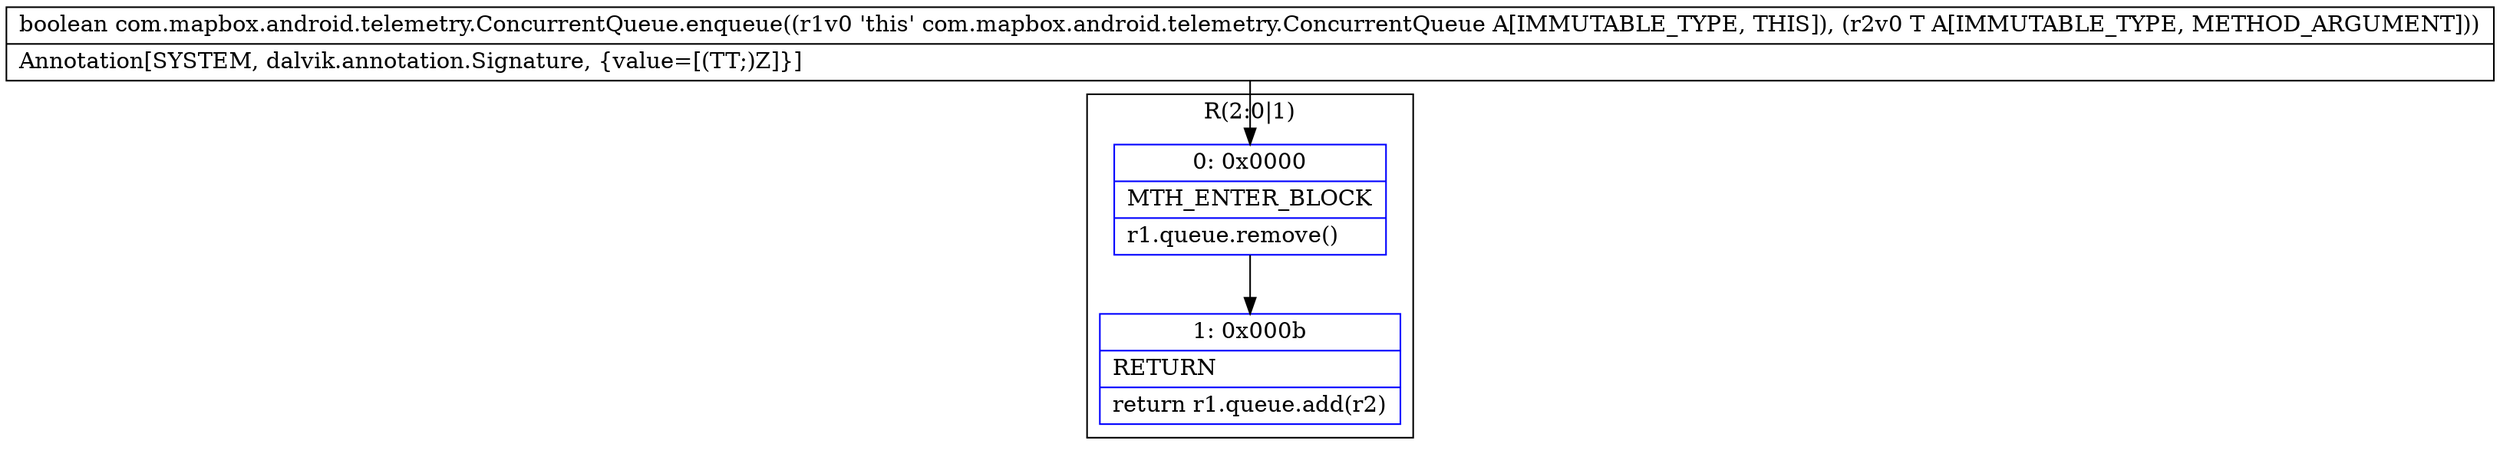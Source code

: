 digraph "CFG forcom.mapbox.android.telemetry.ConcurrentQueue.enqueue(Ljava\/lang\/Object;)Z" {
subgraph cluster_Region_287948003 {
label = "R(2:0|1)";
node [shape=record,color=blue];
Node_0 [shape=record,label="{0\:\ 0x0000|MTH_ENTER_BLOCK\l|r1.queue.remove()\l}"];
Node_1 [shape=record,label="{1\:\ 0x000b|RETURN\l|return r1.queue.add(r2)\l}"];
}
MethodNode[shape=record,label="{boolean com.mapbox.android.telemetry.ConcurrentQueue.enqueue((r1v0 'this' com.mapbox.android.telemetry.ConcurrentQueue A[IMMUTABLE_TYPE, THIS]), (r2v0 T A[IMMUTABLE_TYPE, METHOD_ARGUMENT]))  | Annotation[SYSTEM, dalvik.annotation.Signature, \{value=[(TT;)Z]\}]\l}"];
MethodNode -> Node_0;
Node_0 -> Node_1;
}

